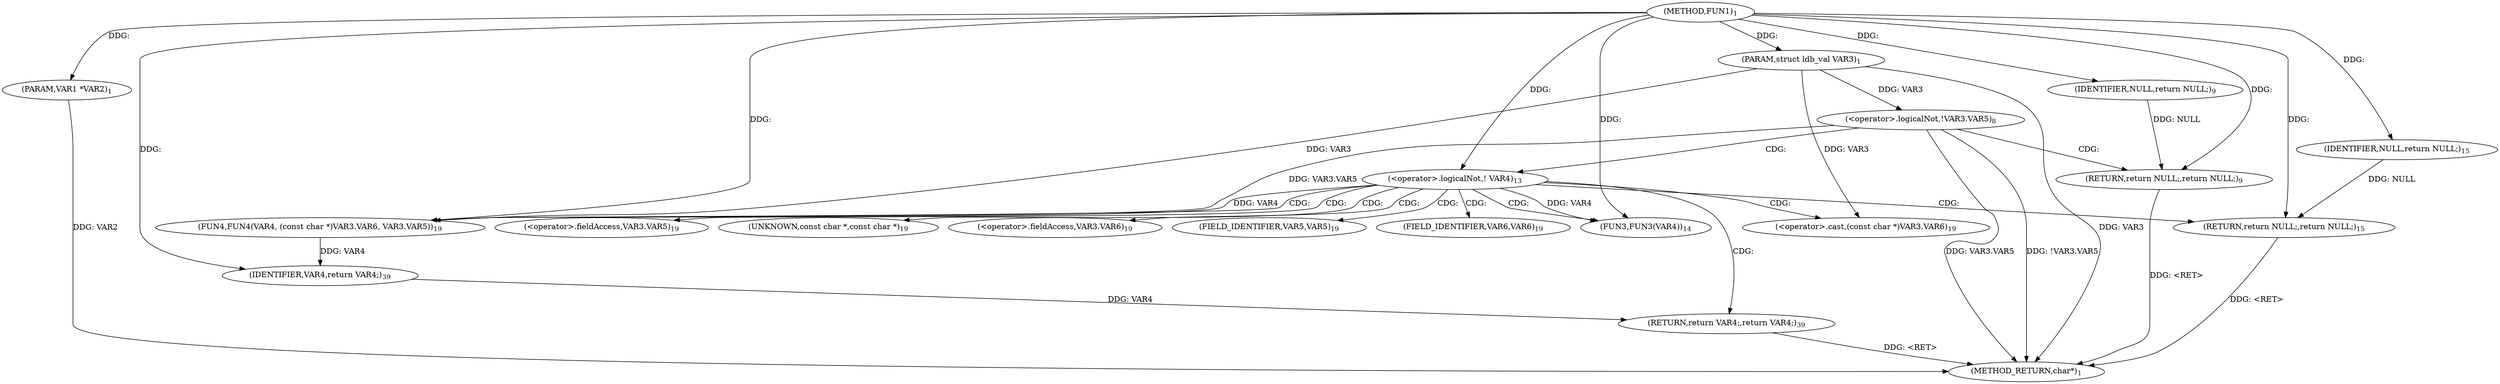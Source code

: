 digraph "FUN1" {  
"8" [label = <(METHOD,FUN1)<SUB>1</SUB>> ]
"41" [label = <(METHOD_RETURN,char*)<SUB>1</SUB>> ]
"9" [label = <(PARAM,VAR1 *VAR2)<SUB>1</SUB>> ]
"10" [label = <(PARAM,struct ldb_val VAR3)<SUB>1</SUB>> ]
"29" [label = <(FUN4,FUN4(VAR4, (const char *)VAR3.VAR6, VAR3.VAR5))<SUB>19</SUB>> ]
"39" [label = <(RETURN,return VAR4;,return VAR4;)<SUB>39</SUB>> ]
"14" [label = <(&lt;operator&gt;.logicalNot,!VAR3.VAR5)<SUB>8</SUB>> ]
"22" [label = <(&lt;operator&gt;.logicalNot,! VAR4)<SUB>13</SUB>> ]
"40" [label = <(IDENTIFIER,VAR4,return VAR4;)<SUB>39</SUB>> ]
"19" [label = <(RETURN,return NULL;,return NULL;)<SUB>9</SUB>> ]
"25" [label = <(FUN3,FUN3(VAR4))<SUB>14</SUB>> ]
"27" [label = <(RETURN,return NULL;,return NULL;)<SUB>15</SUB>> ]
"31" [label = <(&lt;operator&gt;.cast,(const char *)VAR3.VAR6)<SUB>19</SUB>> ]
"20" [label = <(IDENTIFIER,NULL,return NULL;)<SUB>9</SUB>> ]
"28" [label = <(IDENTIFIER,NULL,return NULL;)<SUB>15</SUB>> ]
"36" [label = <(&lt;operator&gt;.fieldAccess,VAR3.VAR5)<SUB>19</SUB>> ]
"32" [label = <(UNKNOWN,const char *,const char *)<SUB>19</SUB>> ]
"33" [label = <(&lt;operator&gt;.fieldAccess,VAR3.VAR6)<SUB>19</SUB>> ]
"38" [label = <(FIELD_IDENTIFIER,VAR5,VAR5)<SUB>19</SUB>> ]
"35" [label = <(FIELD_IDENTIFIER,VAR6,VAR6)<SUB>19</SUB>> ]
  "39" -> "41"  [ label = "DDG: &lt;RET&gt;"] 
  "27" -> "41"  [ label = "DDG: &lt;RET&gt;"] 
  "19" -> "41"  [ label = "DDG: &lt;RET&gt;"] 
  "9" -> "41"  [ label = "DDG: VAR2"] 
  "10" -> "41"  [ label = "DDG: VAR3"] 
  "14" -> "41"  [ label = "DDG: VAR3.VAR5"] 
  "14" -> "41"  [ label = "DDG: !VAR3.VAR5"] 
  "8" -> "9"  [ label = "DDG: "] 
  "8" -> "10"  [ label = "DDG: "] 
  "40" -> "39"  [ label = "DDG: VAR4"] 
  "22" -> "29"  [ label = "DDG: VAR4"] 
  "8" -> "29"  [ label = "DDG: "] 
  "10" -> "29"  [ label = "DDG: VAR3"] 
  "14" -> "29"  [ label = "DDG: VAR3.VAR5"] 
  "29" -> "40"  [ label = "DDG: VAR4"] 
  "8" -> "40"  [ label = "DDG: "] 
  "10" -> "14"  [ label = "DDG: VAR3"] 
  "20" -> "19"  [ label = "DDG: NULL"] 
  "8" -> "19"  [ label = "DDG: "] 
  "8" -> "22"  [ label = "DDG: "] 
  "28" -> "27"  [ label = "DDG: NULL"] 
  "8" -> "27"  [ label = "DDG: "] 
  "10" -> "31"  [ label = "DDG: VAR3"] 
  "8" -> "20"  [ label = "DDG: "] 
  "22" -> "25"  [ label = "DDG: VAR4"] 
  "8" -> "25"  [ label = "DDG: "] 
  "8" -> "28"  [ label = "DDG: "] 
  "14" -> "19"  [ label = "CDG: "] 
  "14" -> "22"  [ label = "CDG: "] 
  "22" -> "29"  [ label = "CDG: "] 
  "22" -> "32"  [ label = "CDG: "] 
  "22" -> "33"  [ label = "CDG: "] 
  "22" -> "36"  [ label = "CDG: "] 
  "22" -> "35"  [ label = "CDG: "] 
  "22" -> "38"  [ label = "CDG: "] 
  "22" -> "25"  [ label = "CDG: "] 
  "22" -> "39"  [ label = "CDG: "] 
  "22" -> "27"  [ label = "CDG: "] 
  "22" -> "31"  [ label = "CDG: "] 
}
